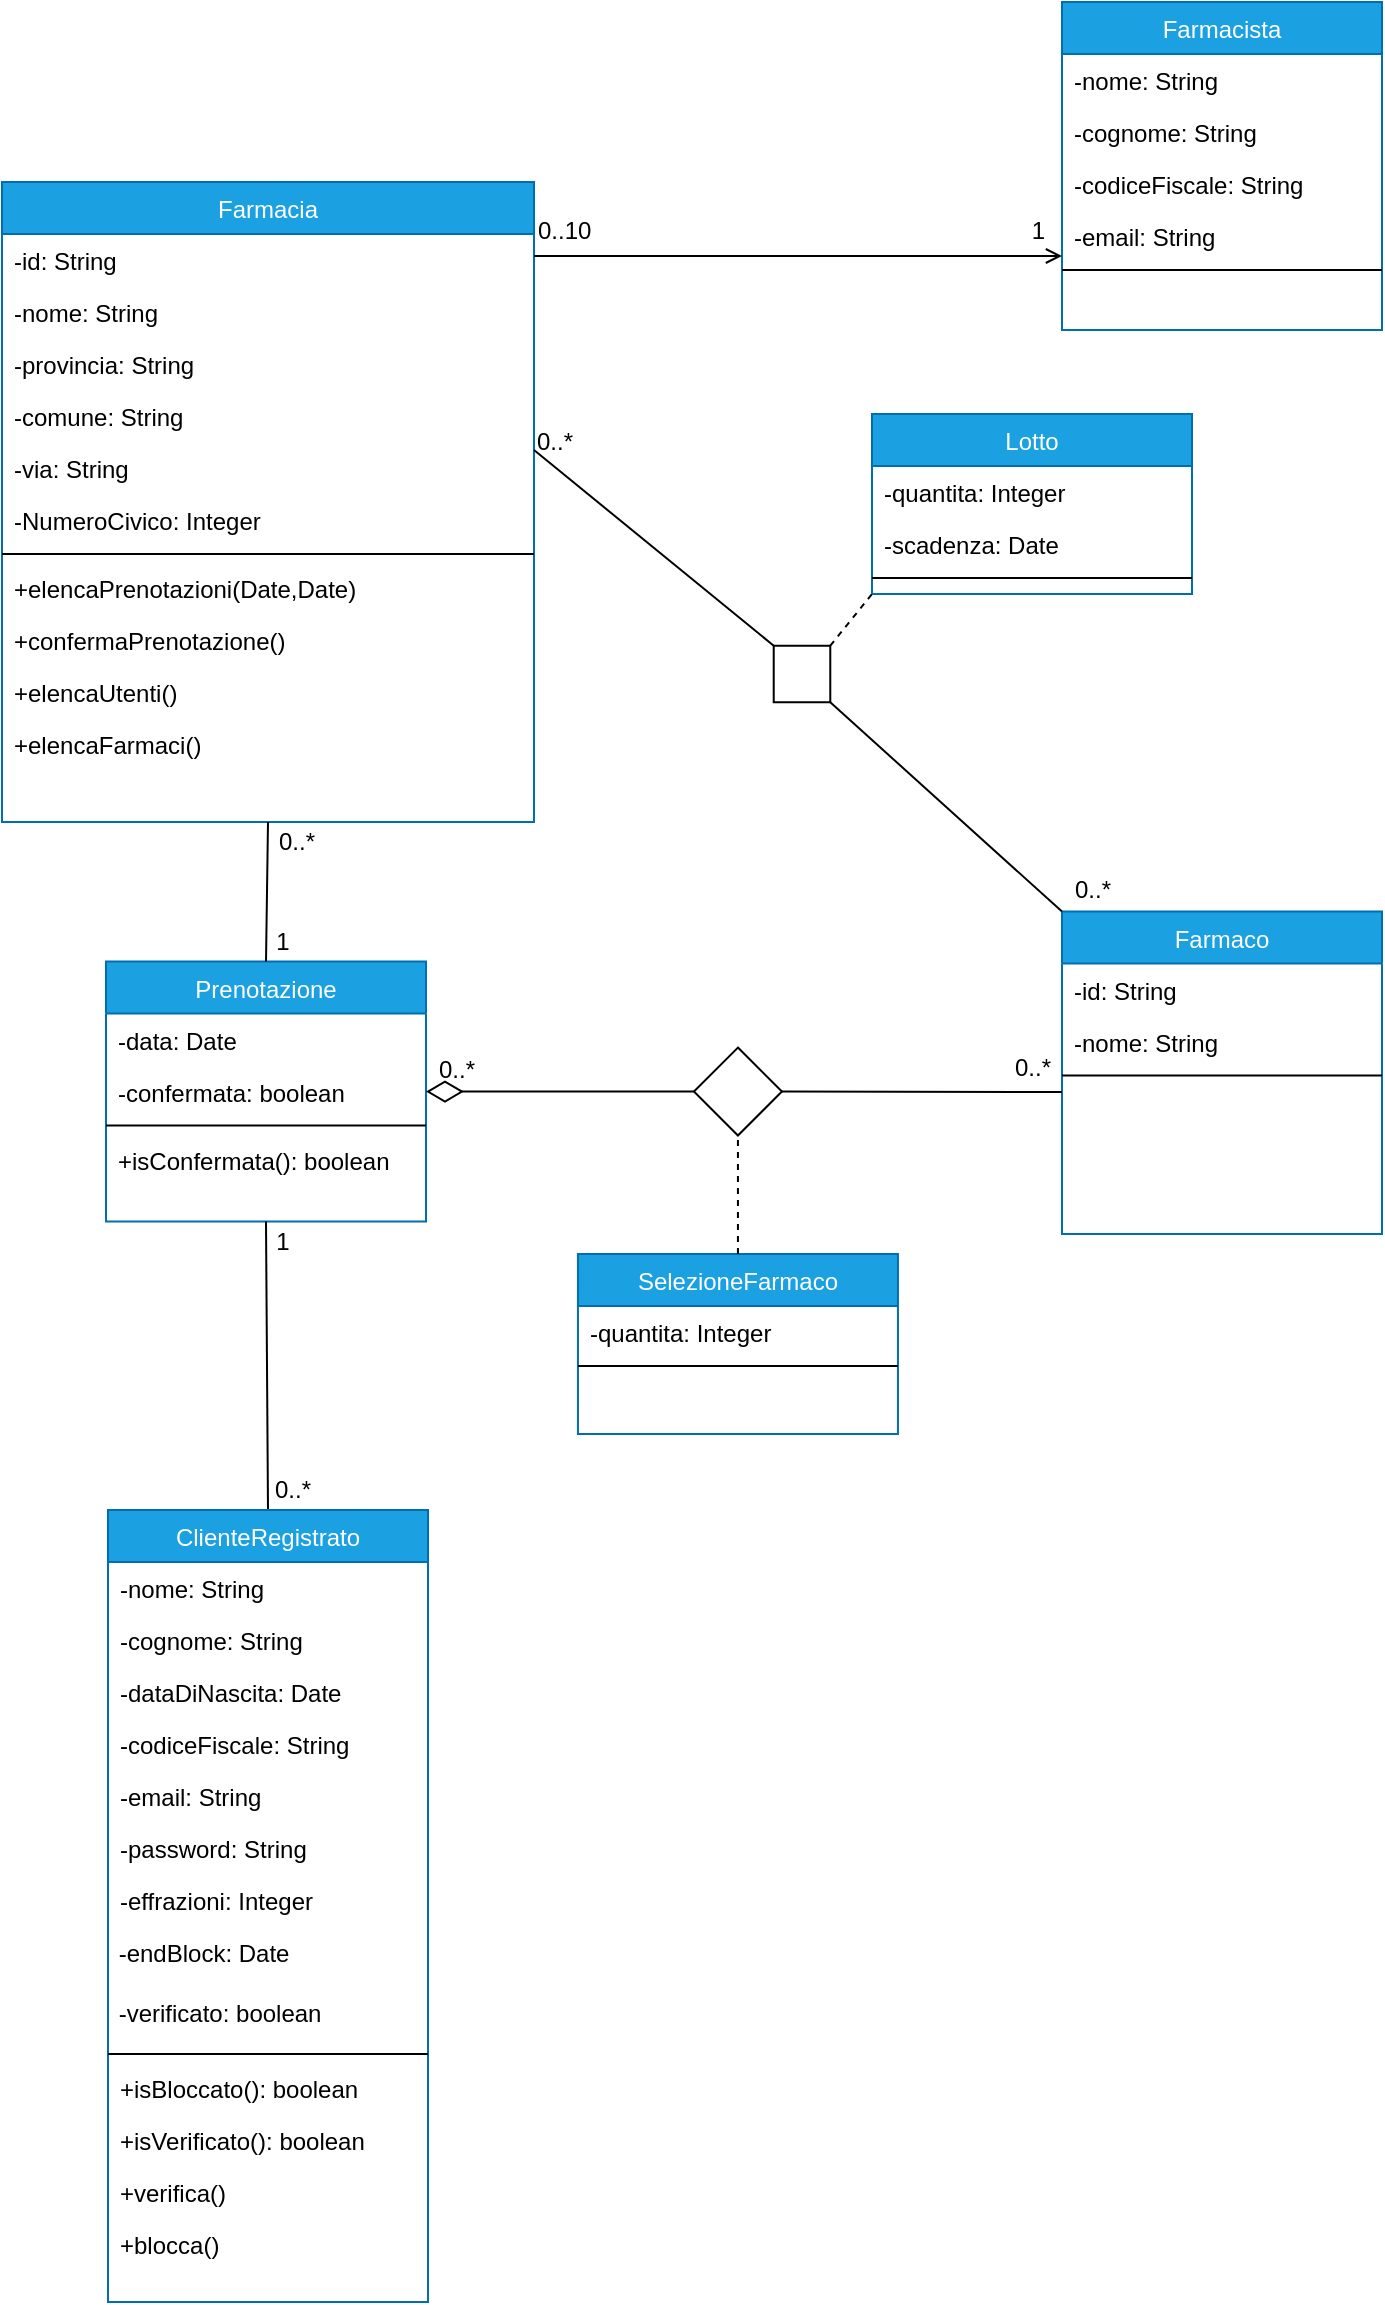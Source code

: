 <mxfile version="14.7.10" type="device" pages="3"><diagram id="0J_qHvFm6UENlinmswZc" name="DominioCliente"><mxGraphModel dx="906" dy="574" grid="1" gridSize="10" guides="1" tooltips="1" connect="1" arrows="1" fold="1" page="1" pageScale="1" pageWidth="827" pageHeight="1169" math="0" shadow="0"><root><mxCell id="0"/><mxCell id="1" parent="0"/><mxCell id="vlMPLe0DGC-SIO6DaP-b-71" value="Farmacia" style="swimlane;fontStyle=0;align=center;verticalAlign=top;childLayout=stackLayout;horizontal=1;startSize=26;horizontalStack=0;resizeParent=1;resizeLast=0;collapsible=1;marginBottom=0;rounded=0;shadow=0;strokeWidth=1;fillColor=#1ba1e2;strokeColor=#006EAF;fontColor=#ffffff;" parent="1" vertex="1"><mxGeometry x="10" y="100" width="266" height="320" as="geometry"><mxRectangle x="230" y="140" width="160" height="26" as="alternateBounds"/></mxGeometry></mxCell><mxCell id="vlMPLe0DGC-SIO6DaP-b-72" value="-id: String" style="text;align=left;verticalAlign=top;spacingLeft=4;spacingRight=4;overflow=hidden;rotatable=0;points=[[0,0.5],[1,0.5]];portConstraint=eastwest;" parent="vlMPLe0DGC-SIO6DaP-b-71" vertex="1"><mxGeometry y="26" width="266" height="26" as="geometry"/></mxCell><mxCell id="vlMPLe0DGC-SIO6DaP-b-73" value="-nome: String&#10;" style="text;align=left;verticalAlign=top;spacingLeft=4;spacingRight=4;overflow=hidden;rotatable=0;points=[[0,0.5],[1,0.5]];portConstraint=eastwest;" parent="vlMPLe0DGC-SIO6DaP-b-71" vertex="1"><mxGeometry y="52" width="266" height="26" as="geometry"/></mxCell><mxCell id="vlMPLe0DGC-SIO6DaP-b-74" value="-provincia: String" style="text;align=left;verticalAlign=top;spacingLeft=4;spacingRight=4;overflow=hidden;rotatable=0;points=[[0,0.5],[1,0.5]];portConstraint=eastwest;rounded=0;shadow=0;html=0;" parent="vlMPLe0DGC-SIO6DaP-b-71" vertex="1"><mxGeometry y="78" width="266" height="26" as="geometry"/></mxCell><mxCell id="vlMPLe0DGC-SIO6DaP-b-75" value="-comune: String" style="text;align=left;verticalAlign=top;spacingLeft=4;spacingRight=4;overflow=hidden;rotatable=0;points=[[0,0.5],[1,0.5]];portConstraint=eastwest;rounded=0;shadow=0;html=0;" parent="vlMPLe0DGC-SIO6DaP-b-71" vertex="1"><mxGeometry y="104" width="266" height="26" as="geometry"/></mxCell><mxCell id="vlMPLe0DGC-SIO6DaP-b-76" value="-via: String" style="text;align=left;verticalAlign=top;spacingLeft=4;spacingRight=4;overflow=hidden;rotatable=0;points=[[0,0.5],[1,0.5]];portConstraint=eastwest;" parent="vlMPLe0DGC-SIO6DaP-b-71" vertex="1"><mxGeometry y="130" width="266" height="26" as="geometry"/></mxCell><mxCell id="vlMPLe0DGC-SIO6DaP-b-77" value="-NumeroCivico: Integer" style="text;align=left;verticalAlign=top;spacingLeft=4;spacingRight=4;overflow=hidden;rotatable=0;points=[[0,0.5],[1,0.5]];portConstraint=eastwest;" parent="vlMPLe0DGC-SIO6DaP-b-71" vertex="1"><mxGeometry y="156" width="266" height="26" as="geometry"/></mxCell><mxCell id="vlMPLe0DGC-SIO6DaP-b-78" value="" style="line;html=1;strokeWidth=1;align=left;verticalAlign=middle;spacingTop=-1;spacingLeft=3;spacingRight=3;rotatable=0;labelPosition=right;points=[];portConstraint=eastwest;" parent="vlMPLe0DGC-SIO6DaP-b-71" vertex="1"><mxGeometry y="182" width="266" height="8" as="geometry"/></mxCell><mxCell id="vlMPLe0DGC-SIO6DaP-b-79" value="+elencaPrenotazioni(Date,Date)" style="text;align=left;verticalAlign=top;spacingLeft=4;spacingRight=4;overflow=hidden;rotatable=0;points=[[0,0.5],[1,0.5]];portConstraint=eastwest;" parent="vlMPLe0DGC-SIO6DaP-b-71" vertex="1"><mxGeometry y="190" width="266" height="26" as="geometry"/></mxCell><mxCell id="vlMPLe0DGC-SIO6DaP-b-80" value="+confermaPrenotazione()" style="text;align=left;verticalAlign=top;spacingLeft=4;spacingRight=4;overflow=hidden;rotatable=0;points=[[0,0.5],[1,0.5]];portConstraint=eastwest;" parent="vlMPLe0DGC-SIO6DaP-b-71" vertex="1"><mxGeometry y="216" width="266" height="26" as="geometry"/></mxCell><mxCell id="vlMPLe0DGC-SIO6DaP-b-81" value="+elencaUtenti()" style="text;align=left;verticalAlign=top;spacingLeft=4;spacingRight=4;overflow=hidden;rotatable=0;points=[[0,0.5],[1,0.5]];portConstraint=eastwest;" parent="vlMPLe0DGC-SIO6DaP-b-71" vertex="1"><mxGeometry y="242" width="266" height="26" as="geometry"/></mxCell><mxCell id="vlMPLe0DGC-SIO6DaP-b-82" value="+elencaFarmaci()" style="text;align=left;verticalAlign=top;spacingLeft=4;spacingRight=4;overflow=hidden;rotatable=0;points=[[0,0.5],[1,0.5]];portConstraint=eastwest;" parent="vlMPLe0DGC-SIO6DaP-b-71" vertex="1"><mxGeometry y="268" width="266" height="26" as="geometry"/></mxCell><mxCell id="vlMPLe0DGC-SIO6DaP-b-83" value="Farmacista" style="swimlane;fontStyle=0;align=center;verticalAlign=top;childLayout=stackLayout;horizontal=1;startSize=26;horizontalStack=0;resizeParent=1;resizeLast=0;collapsible=1;marginBottom=0;rounded=0;shadow=0;strokeWidth=1;fillColor=#1ba1e2;strokeColor=#006EAF;fontColor=#ffffff;" parent="1" vertex="1"><mxGeometry x="540" y="10" width="160" height="164" as="geometry"><mxRectangle x="550" y="140" width="160" height="26" as="alternateBounds"/></mxGeometry></mxCell><mxCell id="vlMPLe0DGC-SIO6DaP-b-84" value="-nome: String" style="text;align=left;verticalAlign=top;spacingLeft=4;spacingRight=4;overflow=hidden;rotatable=0;points=[[0,0.5],[1,0.5]];portConstraint=eastwest;" parent="vlMPLe0DGC-SIO6DaP-b-83" vertex="1"><mxGeometry y="26" width="160" height="26" as="geometry"/></mxCell><mxCell id="vlMPLe0DGC-SIO6DaP-b-85" value="-cognome: String" style="text;align=left;verticalAlign=top;spacingLeft=4;spacingRight=4;overflow=hidden;rotatable=0;points=[[0,0.5],[1,0.5]];portConstraint=eastwest;rounded=0;shadow=0;html=0;" parent="vlMPLe0DGC-SIO6DaP-b-83" vertex="1"><mxGeometry y="52" width="160" height="26" as="geometry"/></mxCell><mxCell id="vlMPLe0DGC-SIO6DaP-b-86" value="-codiceFiscale: String" style="text;align=left;verticalAlign=top;spacingLeft=4;spacingRight=4;overflow=hidden;rotatable=0;points=[[0,0.5],[1,0.5]];portConstraint=eastwest;rounded=0;shadow=0;html=0;" parent="vlMPLe0DGC-SIO6DaP-b-83" vertex="1"><mxGeometry y="78" width="160" height="26" as="geometry"/></mxCell><mxCell id="vlMPLe0DGC-SIO6DaP-b-87" value="-email: String" style="text;align=left;verticalAlign=top;spacingLeft=4;spacingRight=4;overflow=hidden;rotatable=0;points=[[0,0.5],[1,0.5]];portConstraint=eastwest;" parent="vlMPLe0DGC-SIO6DaP-b-83" vertex="1"><mxGeometry y="104" width="160" height="26" as="geometry"/></mxCell><mxCell id="vlMPLe0DGC-SIO6DaP-b-89" value="" style="line;html=1;strokeWidth=1;align=left;verticalAlign=middle;spacingTop=-1;spacingLeft=3;spacingRight=3;rotatable=0;labelPosition=right;points=[];portConstraint=eastwest;" parent="vlMPLe0DGC-SIO6DaP-b-83" vertex="1"><mxGeometry y="130" width="160" height="8" as="geometry"/></mxCell><mxCell id="vlMPLe0DGC-SIO6DaP-b-90" value="" style="endArrow=open;shadow=0;strokeWidth=1;rounded=0;endFill=1;edgeStyle=elbowEdgeStyle;elbow=vertical;" parent="1" source="vlMPLe0DGC-SIO6DaP-b-71" target="vlMPLe0DGC-SIO6DaP-b-83" edge="1"><mxGeometry x="0.5" y="41" relative="1" as="geometry"><mxPoint x="111" y="116" as="sourcePoint"/><mxPoint x="271" y="116" as="targetPoint"/><mxPoint x="-40" y="32" as="offset"/></mxGeometry></mxCell><mxCell id="vlMPLe0DGC-SIO6DaP-b-91" value="0..10" style="resizable=0;align=left;verticalAlign=bottom;labelBackgroundColor=none;fontSize=12;" parent="vlMPLe0DGC-SIO6DaP-b-90" connectable="0" vertex="1"><mxGeometry x="-1" relative="1" as="geometry"><mxPoint y="-4" as="offset"/></mxGeometry></mxCell><mxCell id="vlMPLe0DGC-SIO6DaP-b-92" value="1" style="resizable=0;align=right;verticalAlign=bottom;labelBackgroundColor=none;fontSize=12;" parent="vlMPLe0DGC-SIO6DaP-b-90" connectable="0" vertex="1"><mxGeometry x="1" relative="1" as="geometry"><mxPoint x="-7" y="-4" as="offset"/></mxGeometry></mxCell><mxCell id="vlMPLe0DGC-SIO6DaP-b-93" value="Farmaco" style="swimlane;fontStyle=0;align=center;verticalAlign=top;childLayout=stackLayout;horizontal=1;startSize=26;horizontalStack=0;resizeParent=1;resizeLast=0;collapsible=1;marginBottom=0;rounded=0;shadow=0;strokeWidth=1;fillColor=#1ba1e2;strokeColor=#006EAF;fontColor=#ffffff;" parent="1" vertex="1"><mxGeometry x="540" y="464.77" width="160" height="161.23" as="geometry"><mxRectangle x="230" y="140" width="160" height="26" as="alternateBounds"/></mxGeometry></mxCell><mxCell id="vlMPLe0DGC-SIO6DaP-b-94" value="-id: String" style="text;align=left;verticalAlign=top;spacingLeft=4;spacingRight=4;overflow=hidden;rotatable=0;points=[[0,0.5],[1,0.5]];portConstraint=eastwest;" parent="vlMPLe0DGC-SIO6DaP-b-93" vertex="1"><mxGeometry y="26" width="160" height="26" as="geometry"/></mxCell><mxCell id="vlMPLe0DGC-SIO6DaP-b-95" value="-nome: String&#10;" style="text;align=left;verticalAlign=top;spacingLeft=4;spacingRight=4;overflow=hidden;rotatable=0;points=[[0,0.5],[1,0.5]];portConstraint=eastwest;" parent="vlMPLe0DGC-SIO6DaP-b-93" vertex="1"><mxGeometry y="52" width="160" height="26" as="geometry"/></mxCell><mxCell id="vlMPLe0DGC-SIO6DaP-b-96" value="" style="line;html=1;strokeWidth=1;align=left;verticalAlign=middle;spacingTop=-1;spacingLeft=3;spacingRight=3;rotatable=0;labelPosition=right;points=[];portConstraint=eastwest;" parent="vlMPLe0DGC-SIO6DaP-b-93" vertex="1"><mxGeometry y="78" width="160" height="8" as="geometry"/></mxCell><mxCell id="vlMPLe0DGC-SIO6DaP-b-97" value="Prenotazione" style="swimlane;fontStyle=0;align=center;verticalAlign=top;childLayout=stackLayout;horizontal=1;startSize=26;horizontalStack=0;resizeParent=1;resizeLast=0;collapsible=1;marginBottom=0;rounded=0;shadow=0;strokeWidth=1;fillColor=#1ba1e2;strokeColor=#006EAF;fontColor=#ffffff;" parent="1" vertex="1"><mxGeometry x="62" y="489.77" width="160" height="130" as="geometry"><mxRectangle x="230" y="140" width="160" height="26" as="alternateBounds"/></mxGeometry></mxCell><mxCell id="vlMPLe0DGC-SIO6DaP-b-98" value="-data: Date&#10;" style="text;align=left;verticalAlign=top;spacingLeft=4;spacingRight=4;overflow=hidden;rotatable=0;points=[[0,0.5],[1,0.5]];portConstraint=eastwest;" parent="vlMPLe0DGC-SIO6DaP-b-97" vertex="1"><mxGeometry y="26" width="160" height="26" as="geometry"/></mxCell><mxCell id="vlMPLe0DGC-SIO6DaP-b-99" value="-confermata: boolean" style="text;align=left;verticalAlign=top;spacingLeft=4;spacingRight=4;overflow=hidden;rotatable=0;points=[[0,0.5],[1,0.5]];portConstraint=eastwest;" parent="vlMPLe0DGC-SIO6DaP-b-97" vertex="1"><mxGeometry y="52" width="160" height="26" as="geometry"/></mxCell><mxCell id="vlMPLe0DGC-SIO6DaP-b-100" value="" style="line;html=1;strokeWidth=1;align=left;verticalAlign=middle;spacingTop=-1;spacingLeft=3;spacingRight=3;rotatable=0;labelPosition=right;points=[];portConstraint=eastwest;" parent="vlMPLe0DGC-SIO6DaP-b-97" vertex="1"><mxGeometry y="78" width="160" height="8" as="geometry"/></mxCell><mxCell id="vlMPLe0DGC-SIO6DaP-b-101" value="+isConfermata(): boolean" style="text;align=left;verticalAlign=top;spacingLeft=4;spacingRight=4;overflow=hidden;rotatable=0;points=[[0,0.5],[1,0.5]];portConstraint=eastwest;" parent="vlMPLe0DGC-SIO6DaP-b-97" vertex="1"><mxGeometry y="86" width="160" height="26" as="geometry"/></mxCell><mxCell id="vlMPLe0DGC-SIO6DaP-b-102" value="" style="endArrow=none;html=1;entryX=0.5;entryY=1;entryDx=0;entryDy=0;exitX=0.5;exitY=0;exitDx=0;exitDy=0;endFill=0;" parent="1" source="vlMPLe0DGC-SIO6DaP-b-97" target="vlMPLe0DGC-SIO6DaP-b-71" edge="1"><mxGeometry width="50" height="50" relative="1" as="geometry"><mxPoint x="391" y="322" as="sourcePoint"/><mxPoint x="391" y="244" as="targetPoint"/></mxGeometry></mxCell><mxCell id="vlMPLe0DGC-SIO6DaP-b-103" value="" style="endArrow=none;html=1;exitX=0.5;exitY=0;exitDx=0;exitDy=0;entryX=0.5;entryY=1;entryDx=0;entryDy=0;endFill=0;" parent="1" source="vlMPLe0DGC-SIO6DaP-b-111" target="vlMPLe0DGC-SIO6DaP-b-97" edge="1"><mxGeometry width="50" height="50" relative="1" as="geometry"><mxPoint x="144" y="764" as="sourcePoint"/><mxPoint x="677" y="564" as="targetPoint"/></mxGeometry></mxCell><mxCell id="vlMPLe0DGC-SIO6DaP-b-105" value="0..*" style="text;html=1;align=center;verticalAlign=middle;resizable=0;points=[];autosize=1;strokeColor=none;" parent="1" vertex="1"><mxGeometry x="271" y="220" width="30" height="20" as="geometry"/></mxCell><mxCell id="vlMPLe0DGC-SIO6DaP-b-106" value="1" style="text;html=1;align=center;verticalAlign=middle;resizable=0;points=[];autosize=1;strokeColor=none;" parent="1" vertex="1"><mxGeometry x="140" y="469.77" width="20" height="20" as="geometry"/></mxCell><mxCell id="vlMPLe0DGC-SIO6DaP-b-107" value="0..*" style="text;html=1;align=center;verticalAlign=middle;resizable=0;points=[];autosize=1;strokeColor=none;" parent="1" vertex="1"><mxGeometry x="142" y="420" width="30" height="20" as="geometry"/></mxCell><mxCell id="vlMPLe0DGC-SIO6DaP-b-108" value="1" style="text;html=1;align=center;verticalAlign=middle;resizable=0;points=[];autosize=1;strokeColor=none;" parent="1" vertex="1"><mxGeometry x="140" y="619.77" width="20" height="20" as="geometry"/></mxCell><mxCell id="vlMPLe0DGC-SIO6DaP-b-109" value="0..*" style="text;html=1;align=center;verticalAlign=middle;resizable=0;points=[];autosize=1;strokeColor=none;" parent="1" vertex="1"><mxGeometry x="140" y="744" width="30" height="20" as="geometry"/></mxCell><mxCell id="vlMPLe0DGC-SIO6DaP-b-110" value="0..*" style="text;html=1;align=center;verticalAlign=middle;resizable=0;points=[];autosize=1;strokeColor=none;" parent="1" vertex="1"><mxGeometry x="222" y="534" width="30" height="20" as="geometry"/></mxCell><mxCell id="vlMPLe0DGC-SIO6DaP-b-111" value="ClienteRegistrato" style="swimlane;fontStyle=0;align=center;verticalAlign=top;childLayout=stackLayout;horizontal=1;startSize=26;horizontalStack=0;resizeParent=1;resizeLast=0;collapsible=1;marginBottom=0;rounded=0;shadow=0;strokeWidth=1;fillColor=#1ba1e2;strokeColor=#006EAF;fontColor=#ffffff;" parent="1" vertex="1"><mxGeometry x="63" y="764" width="160" height="396" as="geometry"><mxRectangle x="230" y="140" width="160" height="26" as="alternateBounds"/></mxGeometry></mxCell><mxCell id="vlMPLe0DGC-SIO6DaP-b-112" value="-nome: String&#10;" style="text;align=left;verticalAlign=top;spacingLeft=4;spacingRight=4;overflow=hidden;rotatable=0;points=[[0,0.5],[1,0.5]];portConstraint=eastwest;" parent="vlMPLe0DGC-SIO6DaP-b-111" vertex="1"><mxGeometry y="26" width="160" height="26" as="geometry"/></mxCell><mxCell id="vlMPLe0DGC-SIO6DaP-b-113" value="-cognome: String" style="text;align=left;verticalAlign=top;spacingLeft=4;spacingRight=4;overflow=hidden;rotatable=0;points=[[0,0.5],[1,0.5]];portConstraint=eastwest;" parent="vlMPLe0DGC-SIO6DaP-b-111" vertex="1"><mxGeometry y="52" width="160" height="26" as="geometry"/></mxCell><mxCell id="VYoPiyj249NA0P6PC8Vf-1" value="-dataDiNascita: Date" style="text;align=left;verticalAlign=top;spacingLeft=4;spacingRight=4;overflow=hidden;rotatable=0;points=[[0,0.5],[1,0.5]];portConstraint=eastwest;" parent="vlMPLe0DGC-SIO6DaP-b-111" vertex="1"><mxGeometry y="78" width="160" height="26" as="geometry"/></mxCell><mxCell id="vlMPLe0DGC-SIO6DaP-b-114" value="-codiceFiscale: String" style="text;align=left;verticalAlign=top;spacingLeft=4;spacingRight=4;overflow=hidden;rotatable=0;points=[[0,0.5],[1,0.5]];portConstraint=eastwest;" parent="vlMPLe0DGC-SIO6DaP-b-111" vertex="1"><mxGeometry y="104" width="160" height="26" as="geometry"/></mxCell><mxCell id="vlMPLe0DGC-SIO6DaP-b-115" value="-email: String" style="text;align=left;verticalAlign=top;spacingLeft=4;spacingRight=4;overflow=hidden;rotatable=0;points=[[0,0.5],[1,0.5]];portConstraint=eastwest;" parent="vlMPLe0DGC-SIO6DaP-b-111" vertex="1"><mxGeometry y="130" width="160" height="26" as="geometry"/></mxCell><mxCell id="vlMPLe0DGC-SIO6DaP-b-116" value="-password: String" style="text;align=left;verticalAlign=top;spacingLeft=4;spacingRight=4;overflow=hidden;rotatable=0;points=[[0,0.5],[1,0.5]];portConstraint=eastwest;" parent="vlMPLe0DGC-SIO6DaP-b-111" vertex="1"><mxGeometry y="156" width="160" height="26" as="geometry"/></mxCell><mxCell id="vlMPLe0DGC-SIO6DaP-b-117" value="-effrazioni: Integer" style="text;align=left;verticalAlign=top;spacingLeft=4;spacingRight=4;overflow=hidden;rotatable=0;points=[[0,0.5],[1,0.5]];portConstraint=eastwest;" parent="vlMPLe0DGC-SIO6DaP-b-111" vertex="1"><mxGeometry y="182" width="160" height="26" as="geometry"/></mxCell><mxCell id="vlMPLe0DGC-SIO6DaP-b-118" value="&lt;font face=&quot;helvetica&quot;&gt;&amp;nbsp;-endBlock: Date&lt;/font&gt;" style="text;whiteSpace=wrap;html=1;" parent="vlMPLe0DGC-SIO6DaP-b-111" vertex="1"><mxGeometry y="208" width="160" height="30" as="geometry"/></mxCell><mxCell id="vlMPLe0DGC-SIO6DaP-b-119" value="&lt;font face=&quot;helvetica&quot;&gt;&amp;nbsp;-verificato: boolean&lt;/font&gt;" style="text;whiteSpace=wrap;html=1;" parent="vlMPLe0DGC-SIO6DaP-b-111" vertex="1"><mxGeometry y="238" width="160" height="30" as="geometry"/></mxCell><mxCell id="vlMPLe0DGC-SIO6DaP-b-120" value="" style="line;html=1;strokeWidth=1;align=left;verticalAlign=middle;spacingTop=-1;spacingLeft=3;spacingRight=3;rotatable=0;labelPosition=right;points=[];portConstraint=eastwest;" parent="vlMPLe0DGC-SIO6DaP-b-111" vertex="1"><mxGeometry y="268" width="160" height="8" as="geometry"/></mxCell><mxCell id="vlMPLe0DGC-SIO6DaP-b-121" value="+isBloccato(): boolean" style="text;align=left;verticalAlign=top;spacingLeft=4;spacingRight=4;overflow=hidden;rotatable=0;points=[[0,0.5],[1,0.5]];portConstraint=eastwest;" parent="vlMPLe0DGC-SIO6DaP-b-111" vertex="1"><mxGeometry y="276" width="160" height="26" as="geometry"/></mxCell><mxCell id="vlMPLe0DGC-SIO6DaP-b-122" value="+isVerificato(): boolean" style="text;align=left;verticalAlign=top;spacingLeft=4;spacingRight=4;overflow=hidden;rotatable=0;points=[[0,0.5],[1,0.5]];portConstraint=eastwest;" parent="vlMPLe0DGC-SIO6DaP-b-111" vertex="1"><mxGeometry y="302" width="160" height="26" as="geometry"/></mxCell><mxCell id="vlMPLe0DGC-SIO6DaP-b-123" value="+verifica()" style="text;align=left;verticalAlign=top;spacingLeft=4;spacingRight=4;overflow=hidden;rotatable=0;points=[[0,0.5],[1,0.5]];portConstraint=eastwest;" parent="vlMPLe0DGC-SIO6DaP-b-111" vertex="1"><mxGeometry y="328" width="160" height="26" as="geometry"/></mxCell><mxCell id="vlMPLe0DGC-SIO6DaP-b-124" value="+blocca()" style="text;align=left;verticalAlign=top;spacingLeft=4;spacingRight=4;overflow=hidden;rotatable=0;points=[[0,0.5],[1,0.5]];portConstraint=eastwest;" parent="vlMPLe0DGC-SIO6DaP-b-111" vertex="1"><mxGeometry y="354" width="160" height="26" as="geometry"/></mxCell><mxCell id="vlMPLe0DGC-SIO6DaP-b-125" value="" style="endArrow=none;html=1;entryX=0;entryY=0;entryDx=0;entryDy=0;endFill=0;startArrow=none;exitX=1;exitY=0.5;exitDx=0;exitDy=0;" parent="1" source="vlMPLe0DGC-SIO6DaP-b-138" target="vlMPLe0DGC-SIO6DaP-b-93" edge="1"><mxGeometry width="50" height="50" relative="1" as="geometry"><mxPoint x="276" y="234" as="sourcePoint"/><mxPoint x="490.0" y="444" as="targetPoint"/></mxGeometry></mxCell><mxCell id="vlMPLe0DGC-SIO6DaP-b-126" value="" style="endArrow=none;html=1;exitX=1;exitY=0.5;exitDx=0;exitDy=0;endFill=0;startSize=16;strokeWidth=1;startArrow=none;startFill=0;" parent="1" source="vlMPLe0DGC-SIO6DaP-b-134" edge="1"><mxGeometry width="50" height="50" relative="1" as="geometry"><mxPoint x="223" y="554" as="sourcePoint"/><mxPoint x="540" y="555" as="targetPoint"/></mxGeometry></mxCell><mxCell id="vlMPLe0DGC-SIO6DaP-b-127" value="0..*" style="text;html=1;align=center;verticalAlign=middle;resizable=0;points=[];autosize=1;strokeColor=none;" parent="1" vertex="1"><mxGeometry x="540" y="444" width="30" height="20" as="geometry"/></mxCell><mxCell id="vlMPLe0DGC-SIO6DaP-b-128" value="Lotto" style="swimlane;fontStyle=0;align=center;verticalAlign=top;childLayout=stackLayout;horizontal=1;startSize=26;horizontalStack=0;resizeParent=1;resizeLast=0;collapsible=1;marginBottom=0;rounded=0;shadow=0;strokeWidth=1;fillColor=#1ba1e2;strokeColor=#006EAF;fontColor=#ffffff;" parent="1" vertex="1"><mxGeometry x="445" y="216" width="160" height="90" as="geometry"><mxRectangle x="550" y="140" width="160" height="26" as="alternateBounds"/></mxGeometry></mxCell><mxCell id="vlMPLe0DGC-SIO6DaP-b-129" value="-quantita: Integer" style="text;align=left;verticalAlign=top;spacingLeft=4;spacingRight=4;overflow=hidden;rotatable=0;points=[[0,0.5],[1,0.5]];portConstraint=eastwest;" parent="vlMPLe0DGC-SIO6DaP-b-128" vertex="1"><mxGeometry y="26" width="160" height="26" as="geometry"/></mxCell><mxCell id="aR2luOw3-NOHdCWu8EjP-1" value="-scadenza: Date" style="text;align=left;verticalAlign=top;spacingLeft=4;spacingRight=4;overflow=hidden;rotatable=0;points=[[0,0.5],[1,0.5]];portConstraint=eastwest;" parent="vlMPLe0DGC-SIO6DaP-b-128" vertex="1"><mxGeometry y="52" width="160" height="26" as="geometry"/></mxCell><mxCell id="vlMPLe0DGC-SIO6DaP-b-130" value="" style="line;html=1;strokeWidth=1;align=left;verticalAlign=middle;spacingTop=-1;spacingLeft=3;spacingRight=3;rotatable=0;labelPosition=right;points=[];portConstraint=eastwest;" parent="vlMPLe0DGC-SIO6DaP-b-128" vertex="1"><mxGeometry y="78" width="160" height="8" as="geometry"/></mxCell><mxCell id="vlMPLe0DGC-SIO6DaP-b-131" value="SelezioneFarmaco" style="swimlane;fontStyle=0;align=center;verticalAlign=top;childLayout=stackLayout;horizontal=1;startSize=26;horizontalStack=0;resizeParent=1;resizeLast=0;collapsible=1;marginBottom=0;rounded=0;shadow=0;strokeWidth=1;fillColor=#1ba1e2;strokeColor=#006EAF;fontColor=#ffffff;" parent="1" vertex="1"><mxGeometry x="297.97" y="636" width="160" height="90" as="geometry"><mxRectangle x="550" y="140" width="160" height="26" as="alternateBounds"/></mxGeometry></mxCell><mxCell id="vlMPLe0DGC-SIO6DaP-b-132" value="-quantita: Integer" style="text;align=left;verticalAlign=top;spacingLeft=4;spacingRight=4;overflow=hidden;rotatable=0;points=[[0,0.5],[1,0.5]];portConstraint=eastwest;" parent="vlMPLe0DGC-SIO6DaP-b-131" vertex="1"><mxGeometry y="26" width="160" height="26" as="geometry"/></mxCell><mxCell id="vlMPLe0DGC-SIO6DaP-b-133" value="" style="line;html=1;strokeWidth=1;align=left;verticalAlign=middle;spacingTop=-1;spacingLeft=3;spacingRight=3;rotatable=0;labelPosition=right;points=[];portConstraint=eastwest;" parent="vlMPLe0DGC-SIO6DaP-b-131" vertex="1"><mxGeometry y="52" width="160" height="8" as="geometry"/></mxCell><mxCell id="vlMPLe0DGC-SIO6DaP-b-134" value="" style="rhombus;whiteSpace=wrap;html=1;rotation=0;" parent="1" vertex="1"><mxGeometry x="355.97" y="532.77" width="44" height="44" as="geometry"/></mxCell><mxCell id="vlMPLe0DGC-SIO6DaP-b-135" value="" style="endArrow=none;html=1;exitX=1;exitY=0.5;exitDx=0;exitDy=0;entryX=0;entryY=0.5;entryDx=0;entryDy=0;endFill=0;startSize=16;sourcePerimeterSpacing=0;strokeWidth=1;startArrow=diamondThin;startFill=0;" parent="1" source="vlMPLe0DGC-SIO6DaP-b-97" target="vlMPLe0DGC-SIO6DaP-b-134" edge="1"><mxGeometry width="50" height="50" relative="1" as="geometry"><mxPoint x="223" y="554" as="sourcePoint"/><mxPoint x="530" y="552" as="targetPoint"/></mxGeometry></mxCell><mxCell id="vlMPLe0DGC-SIO6DaP-b-136" value="" style="endArrow=none;html=1;startSize=16;sourcePerimeterSpacing=0;strokeWidth=1;exitX=0.5;exitY=0;exitDx=0;exitDy=0;dashed=1;" parent="1" source="vlMPLe0DGC-SIO6DaP-b-131" target="vlMPLe0DGC-SIO6DaP-b-134" edge="1"><mxGeometry width="50" height="50" relative="1" as="geometry"><mxPoint x="460" y="606" as="sourcePoint"/><mxPoint x="378" y="576" as="targetPoint"/></mxGeometry></mxCell><mxCell id="vlMPLe0DGC-SIO6DaP-b-137" value="" style="endArrow=none;html=1;startSize=16;sourcePerimeterSpacing=0;strokeWidth=1;entryX=0;entryY=1;entryDx=0;entryDy=0;exitX=0.5;exitY=0;exitDx=0;exitDy=0;dashed=1;" parent="1" source="vlMPLe0DGC-SIO6DaP-b-138" target="vlMPLe0DGC-SIO6DaP-b-128" edge="1"><mxGeometry width="50" height="50" relative="1" as="geometry"><mxPoint x="670" y="356" as="sourcePoint"/><mxPoint x="460" y="326" as="targetPoint"/></mxGeometry></mxCell><mxCell id="vlMPLe0DGC-SIO6DaP-b-138" value="" style="rhombus;whiteSpace=wrap;html=1;rotation=45;" parent="1" vertex="1"><mxGeometry x="390" y="326" width="40" height="40" as="geometry"/></mxCell><mxCell id="vlMPLe0DGC-SIO6DaP-b-139" value="" style="endArrow=none;html=1;entryX=0;entryY=0.5;entryDx=0;entryDy=0;endFill=0;" parent="1" target="vlMPLe0DGC-SIO6DaP-b-138" edge="1"><mxGeometry width="50" height="50" relative="1" as="geometry"><mxPoint x="276" y="234" as="sourcePoint"/><mxPoint x="560" y="464" as="targetPoint"/></mxGeometry></mxCell><mxCell id="vlMPLe0DGC-SIO6DaP-b-140" value="0..*" style="text;html=1;align=center;verticalAlign=middle;resizable=0;points=[];autosize=1;strokeColor=none;" parent="1" vertex="1"><mxGeometry x="510" y="532.77" width="30" height="20" as="geometry"/></mxCell></root></mxGraphModel></diagram><diagram id="rQe9MYbYj0_6npzIU_aG" name="ViewUtente"><mxGraphModel dx="861" dy="431" grid="1" gridSize="10" guides="1" tooltips="1" connect="1" arrows="1" fold="1" page="1" pageScale="1" pageWidth="827" pageHeight="1169" math="0" shadow="0"><root><mxCell id="hLEAclbrcqbiocmy42r8-0"/><mxCell id="hLEAclbrcqbiocmy42r8-1" parent="hLEAclbrcqbiocmy42r8-0"/><mxCell id="--lt5QbQ5bMN3Dd5TebK-3" value="ViewLogin" style="swimlane;fontStyle=0;align=center;verticalAlign=top;childLayout=stackLayout;horizontal=1;startSize=26;horizontalStack=0;resizeParent=1;resizeLast=0;collapsible=1;marginBottom=0;rounded=0;shadow=0;strokeWidth=1;fontColor=#ffffff;swimlaneFillColor=#FF8000;strokeColor=#FF8000;fillColor=#FF8000;" parent="hLEAclbrcqbiocmy42r8-1" vertex="1"><mxGeometry x="360" y="40" width="240" height="72" as="geometry"><mxRectangle x="230" y="140" width="160" height="26" as="alternateBounds"/></mxGeometry></mxCell><mxCell id="--lt5QbQ5bMN3Dd5TebK-4" value="" style="line;html=1;strokeWidth=1;align=left;verticalAlign=middle;spacingTop=-1;spacingLeft=3;spacingRight=3;rotatable=0;labelPosition=right;points=[];portConstraint=eastwest;strokeColor=#FFFFFF;" parent="--lt5QbQ5bMN3Dd5TebK-3" vertex="1"><mxGeometry y="26" width="240" height="8" as="geometry"/></mxCell><mxCell id="--lt5QbQ5bMN3Dd5TebK-5" value="" style="line;html=1;strokeWidth=1;align=left;verticalAlign=middle;spacingTop=-1;spacingLeft=3;spacingRight=3;rotatable=0;labelPosition=right;points=[];portConstraint=eastwest;dashed=1;dashPattern=1 1;" parent="--lt5QbQ5bMN3Dd5TebK-3" vertex="1"><mxGeometry y="34" width="240" height="12" as="geometry"/></mxCell><mxCell id="p2nbMgge-Cgi8LJjacu5-0" value="+VerificaCredenziali(String,String)" style="text;align=left;verticalAlign=top;spacingLeft=4;spacingRight=4;overflow=hidden;rotatable=0;points=[[0,0.5],[1,0.5]];portConstraint=eastwest;" parent="--lt5QbQ5bMN3Dd5TebK-3" vertex="1"><mxGeometry y="46" width="240" height="26" as="geometry"/></mxCell><mxCell id="--lt5QbQ5bMN3Dd5TebK-6" value="ViewRegistrazione" style="swimlane;fontStyle=0;align=center;verticalAlign=top;childLayout=stackLayout;horizontal=1;startSize=26;horizontalStack=0;resizeParent=1;resizeLast=0;collapsible=1;marginBottom=0;rounded=0;shadow=0;strokeWidth=1;fontColor=#ffffff;swimlaneFillColor=#FF8000;strokeColor=#FF8000;fillColor=#FF8000;" parent="hLEAclbrcqbiocmy42r8-1" vertex="1"><mxGeometry x="40" y="40" width="250" height="68" as="geometry"><mxRectangle x="230" y="140" width="160" height="26" as="alternateBounds"/></mxGeometry></mxCell><mxCell id="--lt5QbQ5bMN3Dd5TebK-7" value="" style="line;html=1;strokeWidth=1;align=left;verticalAlign=middle;spacingTop=-1;spacingLeft=3;spacingRight=3;rotatable=0;labelPosition=right;points=[];portConstraint=eastwest;strokeColor=#FFFFFF;" parent="--lt5QbQ5bMN3Dd5TebK-6" vertex="1"><mxGeometry y="26" width="250" height="8" as="geometry"/></mxCell><mxCell id="--lt5QbQ5bMN3Dd5TebK-8" value="" style="line;html=1;strokeWidth=1;align=left;verticalAlign=middle;spacingTop=-1;spacingLeft=3;spacingRight=3;rotatable=0;labelPosition=right;points=[];portConstraint=eastwest;dashed=1;dashPattern=1 1;" parent="--lt5QbQ5bMN3Dd5TebK-6" vertex="1"><mxGeometry y="34" width="250" height="8" as="geometry"/></mxCell><mxCell id="qynmAvysDLs-dq4YqytZ-0" value="+eseguiRegistra(String,String,String, String)" style="text;align=left;verticalAlign=top;spacingLeft=4;spacingRight=4;overflow=hidden;rotatable=0;points=[[0,0.5],[1,0.5]];portConstraint=eastwest;" parent="--lt5QbQ5bMN3Dd5TebK-6" vertex="1"><mxGeometry y="42" width="250" height="26" as="geometry"/></mxCell><mxCell id="Rd_PXBAhiJtU-SlowM0p-0" value="HomeServizio" style="swimlane;fontStyle=0;align=center;verticalAlign=top;childLayout=stackLayout;horizontal=1;startSize=26;horizontalStack=0;resizeParent=1;resizeLast=0;collapsible=1;marginBottom=0;rounded=0;shadow=0;strokeWidth=1;fontColor=#ffffff;swimlaneFillColor=#FF8000;strokeColor=#FF8000;fillColor=#FF8000;" parent="hLEAclbrcqbiocmy42r8-1" vertex="1"><mxGeometry x="320" y="226" width="230" height="68" as="geometry"><mxRectangle x="230" y="140" width="160" height="26" as="alternateBounds"/></mxGeometry></mxCell><mxCell id="Rd_PXBAhiJtU-SlowM0p-1" value="" style="line;html=1;strokeWidth=1;align=left;verticalAlign=middle;spacingTop=-1;spacingLeft=3;spacingRight=3;rotatable=0;labelPosition=right;points=[];portConstraint=eastwest;strokeColor=#FFFFFF;" parent="Rd_PXBAhiJtU-SlowM0p-0" vertex="1"><mxGeometry y="26" width="230" height="8" as="geometry"/></mxCell><mxCell id="Rd_PXBAhiJtU-SlowM0p-2" value="" style="line;html=1;strokeWidth=1;align=left;verticalAlign=middle;spacingTop=-1;spacingLeft=3;spacingRight=3;rotatable=0;labelPosition=right;points=[];portConstraint=eastwest;dashed=1;dashPattern=1 1;" parent="Rd_PXBAhiJtU-SlowM0p-0" vertex="1"><mxGeometry y="34" width="230" height="8" as="geometry"/></mxCell><mxCell id="zQaplR0weJcV6RmPKKxk-0" value="+eseguiRicercaFarmaco(String,String)" style="text;align=left;verticalAlign=top;spacingLeft=4;spacingRight=4;overflow=hidden;rotatable=0;points=[[0,0.5],[1,0.5]];portConstraint=eastwest;" parent="Rd_PXBAhiJtU-SlowM0p-0" vertex="1"><mxGeometry y="42" width="230" height="26" as="geometry"/></mxCell><mxCell id="Rd_PXBAhiJtU-SlowM0p-3" value="ViewNuovaPrenotazione" style="swimlane;fontStyle=0;align=center;verticalAlign=top;childLayout=stackLayout;horizontal=1;startSize=26;horizontalStack=0;resizeParent=1;resizeLast=0;collapsible=1;marginBottom=0;rounded=0;shadow=0;strokeWidth=1;fontColor=#ffffff;swimlaneFillColor=#FF8000;strokeColor=#FF8000;fillColor=#FF8000;" parent="hLEAclbrcqbiocmy42r8-1" vertex="1"><mxGeometry x="600" y="360" width="260" height="70" as="geometry"><mxRectangle x="230" y="140" width="160" height="26" as="alternateBounds"/></mxGeometry></mxCell><mxCell id="Rd_PXBAhiJtU-SlowM0p-4" value="" style="line;html=1;strokeWidth=1;align=left;verticalAlign=middle;spacingTop=-1;spacingLeft=3;spacingRight=3;rotatable=0;labelPosition=right;points=[];portConstraint=eastwest;strokeColor=#FFFFFF;" parent="Rd_PXBAhiJtU-SlowM0p-3" vertex="1"><mxGeometry y="26" width="260" height="8" as="geometry"/></mxCell><mxCell id="Rd_PXBAhiJtU-SlowM0p-5" value="" style="line;html=1;strokeWidth=1;align=left;verticalAlign=middle;spacingTop=-1;spacingLeft=3;spacingRight=3;rotatable=0;labelPosition=right;points=[];portConstraint=eastwest;dashed=1;dashPattern=1 1;" parent="Rd_PXBAhiJtU-SlowM0p-3" vertex="1"><mxGeometry y="34" width="260" height="8" as="geometry"/></mxCell><mxCell id="zQaplR0weJcV6RmPKKxk-2" value="+eseguiCreaPrenotazione( )" style="text;align=left;verticalAlign=top;spacingLeft=4;spacingRight=4;overflow=hidden;rotatable=0;points=[[0,0.5],[1,0.5]];portConstraint=eastwest;" parent="Rd_PXBAhiJtU-SlowM0p-3" vertex="1"><mxGeometry y="42" width="260" height="28" as="geometry"/></mxCell><mxCell id="Rd_PXBAhiJtU-SlowM0p-6" value="ViewPrenotazioniPersonali&#10;" style="swimlane;fontStyle=0;align=center;verticalAlign=top;childLayout=stackLayout;horizontal=1;startSize=26;horizontalStack=0;resizeParent=1;resizeLast=0;collapsible=1;marginBottom=0;rounded=0;shadow=0;strokeWidth=1;fontColor=#ffffff;swimlaneFillColor=#FF8000;strokeColor=#FF8000;fillColor=#FF8000;" parent="hLEAclbrcqbiocmy42r8-1" vertex="1"><mxGeometry x="70" y="330" width="160" height="98" as="geometry"><mxRectangle x="230" y="140" width="160" height="26" as="alternateBounds"/></mxGeometry></mxCell><mxCell id="Rd_PXBAhiJtU-SlowM0p-7" value="" style="line;html=1;strokeWidth=1;align=left;verticalAlign=middle;spacingTop=-1;spacingLeft=3;spacingRight=3;rotatable=0;labelPosition=right;points=[];portConstraint=eastwest;strokeColor=#FFFFFF;" parent="Rd_PXBAhiJtU-SlowM0p-6" vertex="1"><mxGeometry y="26" width="160" height="8" as="geometry"/></mxCell><mxCell id="Rd_PXBAhiJtU-SlowM0p-8" value="" style="line;html=1;strokeWidth=1;align=left;verticalAlign=middle;spacingTop=-1;spacingLeft=3;spacingRight=3;rotatable=0;labelPosition=right;points=[];portConstraint=eastwest;dashed=1;dashPattern=1 1;" parent="Rd_PXBAhiJtU-SlowM0p-6" vertex="1"><mxGeometry y="34" width="160" height="8" as="geometry"/></mxCell><mxCell id="zQaplR0weJcV6RmPKKxk-1" value="+getListaPrenotazioni()" style="text;align=left;verticalAlign=top;spacingLeft=4;spacingRight=4;overflow=hidden;rotatable=0;points=[[0,0.5],[1,0.5]];portConstraint=eastwest;" parent="Rd_PXBAhiJtU-SlowM0p-6" vertex="1"><mxGeometry y="42" width="160" height="28" as="geometry"/></mxCell><mxCell id="zQ62yjSuOh8k2b8N0J50-2" value="" style="endArrow=openThin;html=1;exitX=1;exitY=0.5;exitDx=0;exitDy=0;endFill=0;jumpSize=6;startSize=12;endSize=12;strokeColor=#007FFF;startArrow=openThin;startFill=0;entryX=0.25;entryY=1;entryDx=0;entryDy=0;" parent="hLEAclbrcqbiocmy42r8-1" source="Rd_PXBAhiJtU-SlowM0p-6" target="Rd_PXBAhiJtU-SlowM0p-0" edge="1"><mxGeometry width="50" height="50" relative="1" as="geometry"><mxPoint x="210" y="120" as="sourcePoint"/><mxPoint x="370" y="236" as="targetPoint"/></mxGeometry></mxCell><mxCell id="zQ62yjSuOh8k2b8N0J50-3" value="" style="endArrow=openThin;html=1;exitX=0;exitY=0.5;exitDx=0;exitDy=0;endFill=0;jumpSize=6;startSize=12;endSize=12;strokeColor=#007FFF;startArrow=openThin;startFill=0;entryX=0.75;entryY=1;entryDx=0;entryDy=0;" parent="hLEAclbrcqbiocmy42r8-1" source="Rd_PXBAhiJtU-SlowM0p-3" target="Rd_PXBAhiJtU-SlowM0p-0" edge="1"><mxGeometry width="50" height="50" relative="1" as="geometry"><mxPoint x="220" y="130" as="sourcePoint"/><mxPoint x="440" y="290" as="targetPoint"/></mxGeometry></mxCell><mxCell id="zQ62yjSuOh8k2b8N0J50-10" value="&lt;font color=&quot;#007fff&quot;&gt;1&lt;/font&gt;" style="text;html=1;align=center;verticalAlign=middle;resizable=0;points=[];autosize=1;strokeColor=none;" parent="hLEAclbrcqbiocmy42r8-1" vertex="1"><mxGeometry x="580" y="390" width="20" height="20" as="geometry"/></mxCell><mxCell id="zQ62yjSuOh8k2b8N0J50-11" value="&lt;font color=&quot;#007fff&quot;&gt;1&lt;/font&gt;" style="text;html=1;align=center;verticalAlign=middle;resizable=0;points=[];autosize=1;strokeColor=none;" parent="hLEAclbrcqbiocmy42r8-1" vertex="1"><mxGeometry x="370" y="294" width="20" height="20" as="geometry"/></mxCell><mxCell id="zQ62yjSuOh8k2b8N0J50-12" value="&lt;font color=&quot;#007fff&quot;&gt;1&lt;/font&gt;" style="text;html=1;align=center;verticalAlign=middle;resizable=0;points=[];autosize=1;strokeColor=none;" parent="hLEAclbrcqbiocmy42r8-1" vertex="1"><mxGeometry x="230" y="380" width="20" height="20" as="geometry"/></mxCell><mxCell id="zQ62yjSuOh8k2b8N0J50-13" value="&lt;font color=&quot;#007fff&quot;&gt;1&lt;/font&gt;" style="text;html=1;align=center;verticalAlign=middle;resizable=0;points=[];autosize=1;strokeColor=none;" parent="hLEAclbrcqbiocmy42r8-1" vertex="1"><mxGeometry x="480" y="294" width="20" height="20" as="geometry"/></mxCell></root></mxGraphModel></diagram><diagram id="2goxGdCwiub67S1N-Qxt" name="ControllerCliente"><mxGraphModel dx="1248" dy="625" grid="1" gridSize="10" guides="1" tooltips="1" connect="1" arrows="1" fold="1" page="1" pageScale="1" pageWidth="827" pageHeight="1169" math="0" shadow="0"><root><mxCell id="4SoADRSSc71By-0IUaGz-0"/><mxCell id="4SoADRSSc71By-0IUaGz-1" parent="4SoADRSSc71By-0IUaGz-0"/><mxCell id="Xr4o_-Y7kRSXbnlFXIwh-5" value="RicercaFarmaciController" style="swimlane;fontStyle=0;align=center;verticalAlign=top;childLayout=stackLayout;horizontal=1;startSize=26;horizontalStack=0;resizeParent=1;resizeLast=0;collapsible=1;marginBottom=0;rounded=0;shadow=0;strokeWidth=1;fontColor=#ffffff;swimlaneFillColor=#66CC00;strokeColor=#00E800;fillColor=#66CC00;" parent="4SoADRSSc71By-0IUaGz-1" vertex="1"><mxGeometry x="597" y="362.5" width="230" height="80" as="geometry"><mxRectangle x="230" y="140" width="160" height="26" as="alternateBounds"/></mxGeometry></mxCell><mxCell id="Xr4o_-Y7kRSXbnlFXIwh-6" value="" style="line;html=1;strokeWidth=1;align=left;verticalAlign=middle;spacingTop=-1;spacingLeft=3;spacingRight=3;rotatable=0;labelPosition=right;points=[];portConstraint=eastwest;strokeColor=#FFFFFF;" parent="Xr4o_-Y7kRSXbnlFXIwh-5" vertex="1"><mxGeometry y="26" width="230" height="8" as="geometry"/></mxCell><mxCell id="Xr4o_-Y7kRSXbnlFXIwh-7" value="" style="line;html=1;strokeWidth=1;align=left;verticalAlign=middle;spacingTop=-1;spacingLeft=3;spacingRight=3;rotatable=0;labelPosition=right;points=[];portConstraint=eastwest;dashed=1;dashPattern=1 1;" parent="Xr4o_-Y7kRSXbnlFXIwh-5" vertex="1"><mxGeometry y="34" width="230" height="8" as="geometry"/></mxCell><mxCell id="Xr4o_-Y7kRSXbnlFXIwh-8" value="+ricercaFarmaci( String,String )" style="text;align=left;verticalAlign=top;spacingLeft=4;spacingRight=4;overflow=hidden;rotatable=0;points=[[0,0.5],[1,0.5]];portConstraint=eastwest;" parent="Xr4o_-Y7kRSXbnlFXIwh-5" vertex="1"><mxGeometry y="42" width="230" height="28" as="geometry"/></mxCell><mxCell id="N0STR3T-D0Cak0GLx8Zv-0" value="GestionePrenotazioniController" style="swimlane;fontStyle=0;align=center;verticalAlign=top;childLayout=stackLayout;horizontal=1;startSize=26;horizontalStack=0;resizeParent=1;resizeLast=0;collapsible=1;marginBottom=0;rounded=0;shadow=0;strokeWidth=1;fontColor=#ffffff;swimlaneFillColor=#66CC00;strokeColor=#00E800;fillColor=#66CC00;" parent="4SoADRSSc71By-0IUaGz-1" vertex="1"><mxGeometry x="138.75" y="335" width="192.5" height="120" as="geometry"><mxRectangle x="230" y="140" width="160" height="26" as="alternateBounds"/></mxGeometry></mxCell><mxCell id="N0STR3T-D0Cak0GLx8Zv-1" value="" style="line;html=1;strokeWidth=1;align=left;verticalAlign=middle;spacingTop=-1;spacingLeft=3;spacingRight=3;rotatable=0;labelPosition=right;points=[];portConstraint=eastwest;strokeColor=#FFFFFF;" parent="N0STR3T-D0Cak0GLx8Zv-0" vertex="1"><mxGeometry y="26" width="192.5" height="8" as="geometry"/></mxCell><mxCell id="N0STR3T-D0Cak0GLx8Zv-2" value="" style="line;html=1;strokeWidth=1;align=left;verticalAlign=middle;spacingTop=-1;spacingLeft=3;spacingRight=3;rotatable=0;labelPosition=right;points=[];portConstraint=eastwest;dashed=1;dashPattern=1 1;" parent="N0STR3T-D0Cak0GLx8Zv-0" vertex="1"><mxGeometry y="34" width="192.5" height="8" as="geometry"/></mxCell><mxCell id="N0STR3T-D0Cak0GLx8Zv-3" value="+getListaPrenotazioni( Utente )" style="text;align=left;verticalAlign=top;spacingLeft=4;spacingRight=4;overflow=hidden;rotatable=0;points=[[0,0.5],[1,0.5]];portConstraint=eastwest;" parent="N0STR3T-D0Cak0GLx8Zv-0" vertex="1"><mxGeometry y="42" width="192.5" height="28" as="geometry"/></mxCell><mxCell id="N0STR3T-D0Cak0GLx8Zv-4" value="+creaPrenotazione( String )" style="text;align=left;verticalAlign=top;spacingLeft=4;spacingRight=4;overflow=hidden;rotatable=0;points=[[0,0.5],[1,0.5]];portConstraint=eastwest;" parent="N0STR3T-D0Cak0GLx8Zv-0" vertex="1"><mxGeometry y="70" width="192.5" height="28" as="geometry"/></mxCell><mxCell id="LbQ9Vgf28InLRTeXydIE-0" value="Controller" style="swimlane;fontStyle=0;align=center;verticalAlign=top;childLayout=stackLayout;horizontal=1;startSize=26;horizontalStack=0;resizeParent=1;resizeLast=0;collapsible=1;marginBottom=0;rounded=0;shadow=0;strokeWidth=1;fontColor=#ffffff;swimlaneFillColor=#66CC00;strokeColor=#00E800;fillColor=#66CC00;" parent="4SoADRSSc71By-0IUaGz-1" vertex="1"><mxGeometry x="360" y="40" width="192.5" height="196" as="geometry"><mxRectangle x="230" y="140" width="160" height="26" as="alternateBounds"/></mxGeometry></mxCell><mxCell id="LbQ9Vgf28InLRTeXydIE-1" value="" style="line;html=1;strokeWidth=1;align=left;verticalAlign=middle;spacingTop=-1;spacingLeft=3;spacingRight=3;rotatable=0;labelPosition=right;points=[];portConstraint=eastwest;strokeColor=#FFFFFF;" parent="LbQ9Vgf28InLRTeXydIE-0" vertex="1"><mxGeometry y="26" width="192.5" height="8" as="geometry"/></mxCell><mxCell id="LbQ9Vgf28InLRTeXydIE-2" value="-dbConnection:Connection" style="text;align=left;verticalAlign=top;spacingLeft=4;spacingRight=4;overflow=hidden;rotatable=0;points=[[0,0.5],[1,0.5]];portConstraint=eastwest;" parent="LbQ9Vgf28InLRTeXydIE-0" vertex="1"><mxGeometry y="34" width="192.5" height="28" as="geometry"/></mxCell><mxCell id="LbQ9Vgf28InLRTeXydIE-3" value="//TODO" style="text;align=left;verticalAlign=top;spacingLeft=4;spacingRight=4;overflow=hidden;rotatable=0;points=[[0,0.5],[1,0.5]];portConstraint=eastwest;" parent="LbQ9Vgf28InLRTeXydIE-0" vertex="1"><mxGeometry y="62" width="192.5" height="28" as="geometry"/></mxCell><mxCell id="LbQ9Vgf28InLRTeXydIE-4" value="" style="line;html=1;strokeWidth=1;align=left;verticalAlign=middle;spacingTop=-1;spacingLeft=3;spacingRight=3;rotatable=0;labelPosition=right;points=[];portConstraint=eastwest;dashed=1;dashPattern=1 1;" parent="LbQ9Vgf28InLRTeXydIE-0" vertex="1"><mxGeometry y="90" width="192.5" height="8" as="geometry"/></mxCell><mxCell id="LbQ9Vgf28InLRTeXydIE-5" value="#ScriviLog( String )" style="text;align=left;verticalAlign=top;spacingLeft=4;spacingRight=4;overflow=hidden;rotatable=0;points=[[0,0.5],[1,0.5]];portConstraint=eastwest;" parent="LbQ9Vgf28InLRTeXydIE-0" vertex="1"><mxGeometry y="98" width="192.5" height="28" as="geometry"/></mxCell><mxCell id="LbQ9Vgf28InLRTeXydIE-6" value="#Connection getConnection()" style="text;align=left;verticalAlign=top;spacingLeft=4;spacingRight=4;overflow=hidden;rotatable=0;points=[[0,0.5],[1,0.5]];portConstraint=eastwest;" parent="LbQ9Vgf28InLRTeXydIE-0" vertex="1"><mxGeometry y="126" width="192.5" height="28" as="geometry"/></mxCell><mxCell id="LbQ9Vgf28InLRTeXydIE-7" value="" style="endArrow=none;html=1;strokeColor=#00FFFF;" parent="4SoADRSSc71By-0IUaGz-1" target="LbQ9Vgf28InLRTeXydIE-8" edge="1"><mxGeometry width="50" height="50" relative="1" as="geometry"><mxPoint x="305.0" y="335.0" as="sourcePoint"/><mxPoint x="310" y="305" as="targetPoint"/></mxGeometry></mxCell><mxCell id="LbQ9Vgf28InLRTeXydIE-8" value="" style="ellipse;whiteSpace=wrap;html=1;aspect=fixed;strokeColor=#00FFFF;" parent="4SoADRSSc71By-0IUaGz-1" vertex="1"><mxGeometry x="300" y="305" width="10" height="10" as="geometry"/></mxCell><mxCell id="LbQ9Vgf28InLRTeXydIE-9" value="IGestionePrenotazioniController" style="text;html=1;align=right;verticalAlign=middle;resizable=0;points=[];autosize=1;strokeColor=none;" parent="4SoADRSSc71By-0IUaGz-1" vertex="1"><mxGeometry x="110" y="300" width="190" height="20" as="geometry"/></mxCell><mxCell id="LKrVM-nf-hkg7eoNEh0_-0" value="" style="endArrow=none;html=1;strokeColor=#00FFFF;" parent="4SoADRSSc71By-0IUaGz-1" target="LKrVM-nf-hkg7eoNEh0_-1" edge="1"><mxGeometry width="50" height="50" relative="1" as="geometry"><mxPoint x="762.0" y="362.5" as="sourcePoint"/><mxPoint x="767" y="332.5" as="targetPoint"/></mxGeometry></mxCell><mxCell id="LKrVM-nf-hkg7eoNEh0_-1" value="" style="ellipse;whiteSpace=wrap;html=1;aspect=fixed;strokeColor=#00FFFF;" parent="4SoADRSSc71By-0IUaGz-1" vertex="1"><mxGeometry x="757" y="332.5" width="10" height="10" as="geometry"/></mxCell><mxCell id="LKrVM-nf-hkg7eoNEh0_-2" value="IRicercaFarmaciController" style="text;html=1;align=right;verticalAlign=middle;resizable=0;points=[];autosize=1;strokeColor=none;" parent="4SoADRSSc71By-0IUaGz-1" vertex="1"><mxGeometry x="607" y="327.5" width="150" height="20" as="geometry"/></mxCell><mxCell id="LKrVM-nf-hkg7eoNEh0_-3" value="" style="endArrow=blockThin;html=1;entryX=0.25;entryY=1;entryDx=0;entryDy=0;endFill=0;jumpSize=6;startSize=12;endSize=12;strokeColor=#007FFF;exitX=1;exitY=0.25;exitDx=0;exitDy=0;" parent="4SoADRSSc71By-0IUaGz-1" source="N0STR3T-D0Cak0GLx8Zv-0" target="LbQ9Vgf28InLRTeXydIE-0" edge="1"><mxGeometry width="50" height="50" relative="1" as="geometry"><mxPoint x="280" y="350" as="sourcePoint"/><mxPoint x="328.125" y="266" as="targetPoint"/></mxGeometry></mxCell><mxCell id="LKrVM-nf-hkg7eoNEh0_-4" value="" style="endArrow=blockThin;html=1;endFill=0;jumpSize=6;startSize=12;endSize=12;strokeColor=#007FFF;exitX=0;exitY=0.25;exitDx=0;exitDy=0;entryX=0.75;entryY=1;entryDx=0;entryDy=0;" parent="4SoADRSSc71By-0IUaGz-1" source="Xr4o_-Y7kRSXbnlFXIwh-5" target="LbQ9Vgf28InLRTeXydIE-0" edge="1"><mxGeometry width="50" height="50" relative="1" as="geometry"><mxPoint x="282.5" y="340" as="sourcePoint"/><mxPoint x="510" y="240" as="targetPoint"/></mxGeometry></mxCell></root></mxGraphModel></diagram></mxfile>